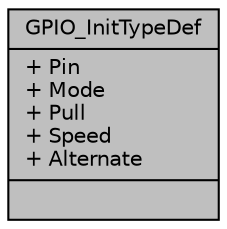 digraph "GPIO_InitTypeDef"
{
  edge [fontname="Helvetica",fontsize="10",labelfontname="Helvetica",labelfontsize="10"];
  node [fontname="Helvetica",fontsize="10",shape=record];
  Node1 [label="{GPIO_InitTypeDef\n|+ Pin\l+ Mode\l+ Pull\l+ Speed\l+ Alternate\l|}",height=0.2,width=0.4,color="black", fillcolor="grey75", style="filled", fontcolor="black"];
}

